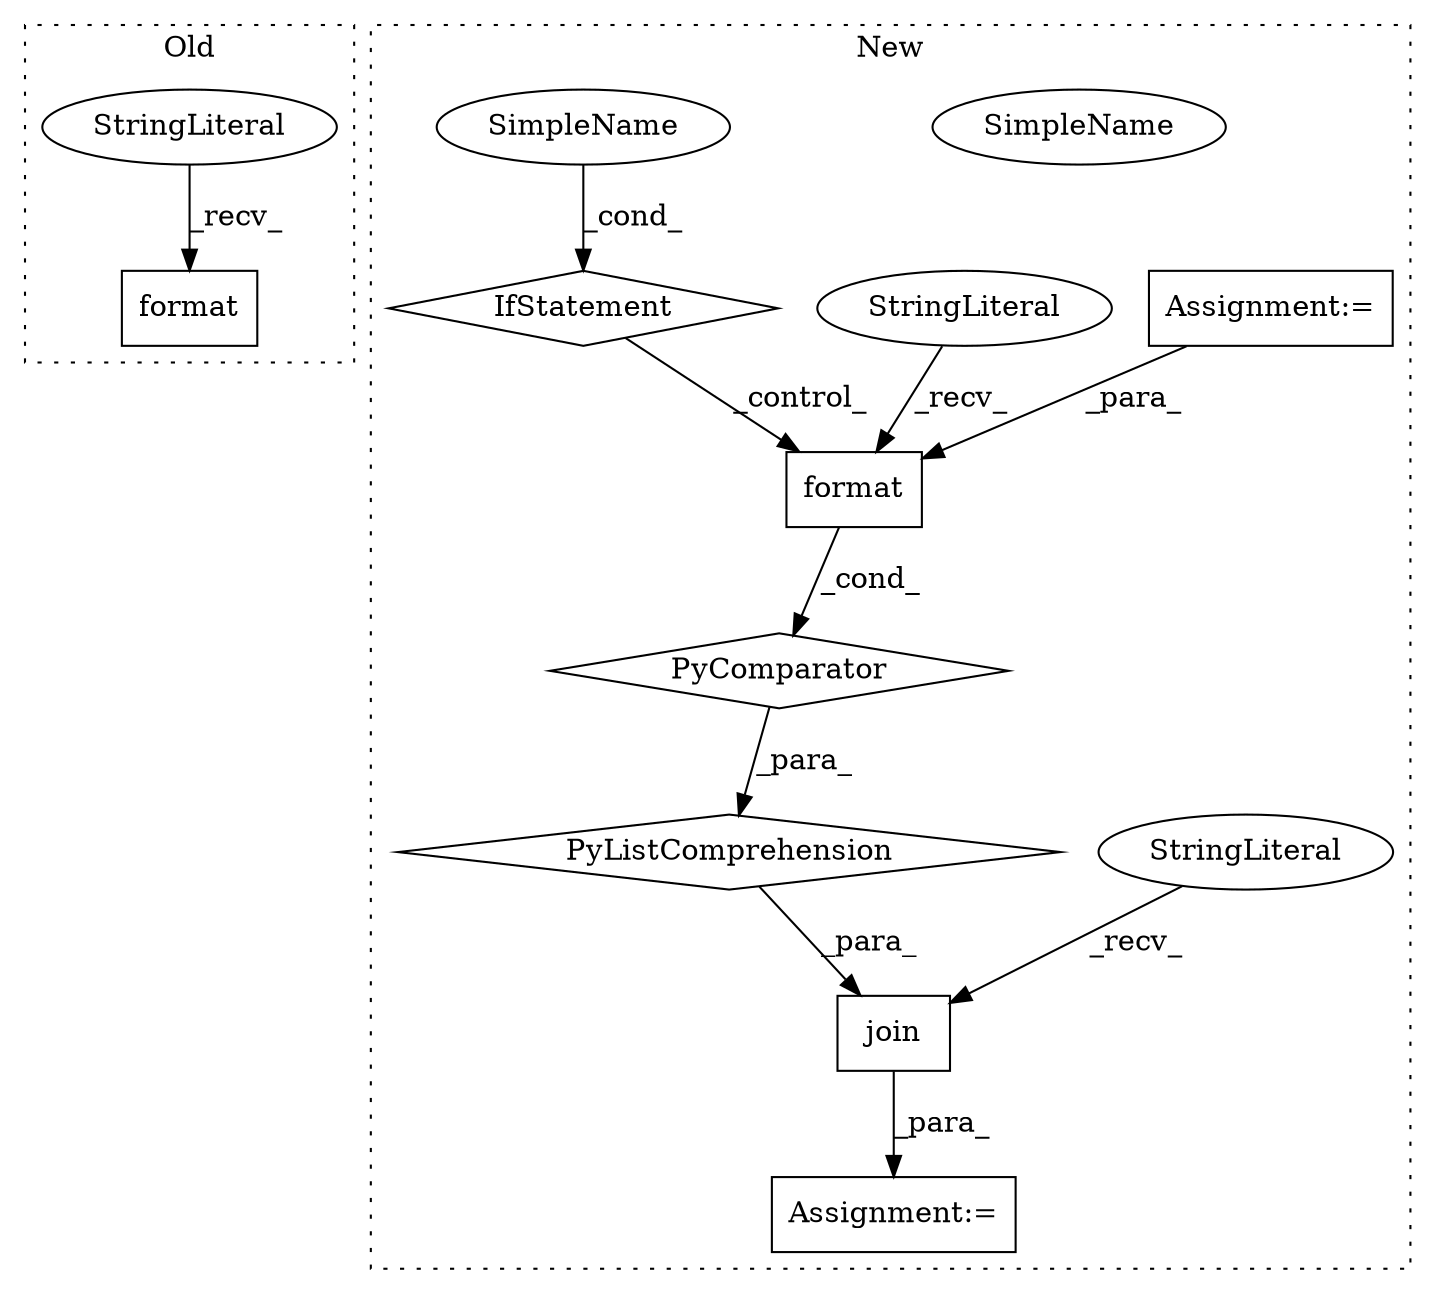 digraph G {
subgraph cluster0 {
1 [label="format" a="32" s="2769,2787" l="7,1" shape="box"];
3 [label="StringLiteral" a="45" s="2743" l="25" shape="ellipse"];
label = "Old";
style="dotted";
}
subgraph cluster1 {
2 [label="join" a="32" s="2871,3023" l="16,-5" shape="box"];
4 [label="StringLiteral" a="45" s="2866" l="4" shape="ellipse"];
5 [label="Assignment:=" a="7" s="2978" l="37" shape="box"];
6 [label="PyComparator" a="113" s="2978" l="37" shape="diamond"];
7 [label="PyListComprehension" a="109" s="2887" l="136" shape="diamond"];
8 [label="Assignment:=" a="7" s="3163" l="1" shape="box"];
9 [label="format" a="32" s="2896,2906" l="7,1" shape="box"];
10 [label="IfStatement" a="25" s="2978" l="37" shape="diamond"];
11 [label="SimpleName" a="42" s="3010" l="5" shape="ellipse"];
12 [label="StringLiteral" a="45" s="2887" l="8" shape="ellipse"];
13 [label="SimpleName" a="42" s="3010" l="5" shape="ellipse"];
label = "New";
style="dotted";
}
2 -> 8 [label="_para_"];
3 -> 1 [label="_recv_"];
4 -> 2 [label="_recv_"];
5 -> 9 [label="_para_"];
6 -> 7 [label="_para_"];
7 -> 2 [label="_para_"];
9 -> 6 [label="_cond_"];
10 -> 9 [label="_control_"];
12 -> 9 [label="_recv_"];
13 -> 10 [label="_cond_"];
}